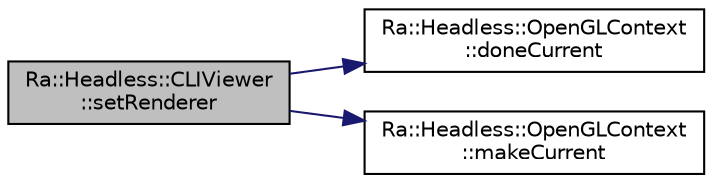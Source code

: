 digraph "Ra::Headless::CLIViewer::setRenderer"
{
 // INTERACTIVE_SVG=YES
 // LATEX_PDF_SIZE
  edge [fontname="Helvetica",fontsize="10",labelfontname="Helvetica",labelfontsize="10"];
  node [fontname="Helvetica",fontsize="10",shape=record];
  rankdir="LR";
  Node1 [label="Ra::Headless::CLIViewer\l::setRenderer",height=0.2,width=0.4,color="black", fillcolor="grey75", style="filled", fontcolor="black",tooltip=" "];
  Node1 -> Node2 [color="midnightblue",fontsize="10",style="solid",fontname="Helvetica"];
  Node2 [label="Ra::Headless::OpenGLContext\l::doneCurrent",height=0.2,width=0.4,color="black", fillcolor="white", style="filled",URL="$group__context.html#ga294af2892fbb87ec8bd168ce5ca79353",tooltip="make the context inactive"];
  Node1 -> Node3 [color="midnightblue",fontsize="10",style="solid",fontname="Helvetica"];
  Node3 [label="Ra::Headless::OpenGLContext\l::makeCurrent",height=0.2,width=0.4,color="black", fillcolor="white", style="filled",URL="$group__context.html#ga74f9c0ec7ac494ff57d23d2cec737840",tooltip="make the context active"];
}
